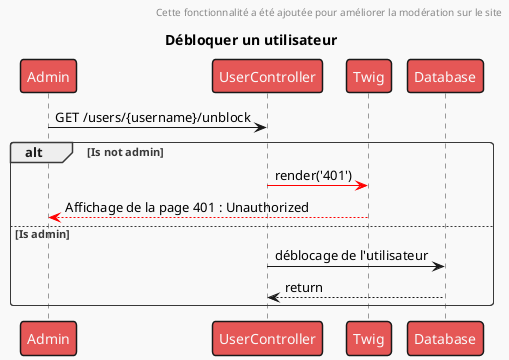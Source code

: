 @startuml

!theme mars

header Cette fonctionnalité a été ajoutée pour améliorer la modération sur le site
title Débloquer un utilisateur

Person as "Admin" -> UserController : GET /users/{username}/unblock
alt Is not admin
    UserController -[#red]> Twig : render('401')
    Twig -[#red]-> Person : Affichage de la page 401 : Unauthorized
else Is admin
    UserController -> Database : déblocage de l'utilisateur
    Database --> UserController : return
end
@enduml